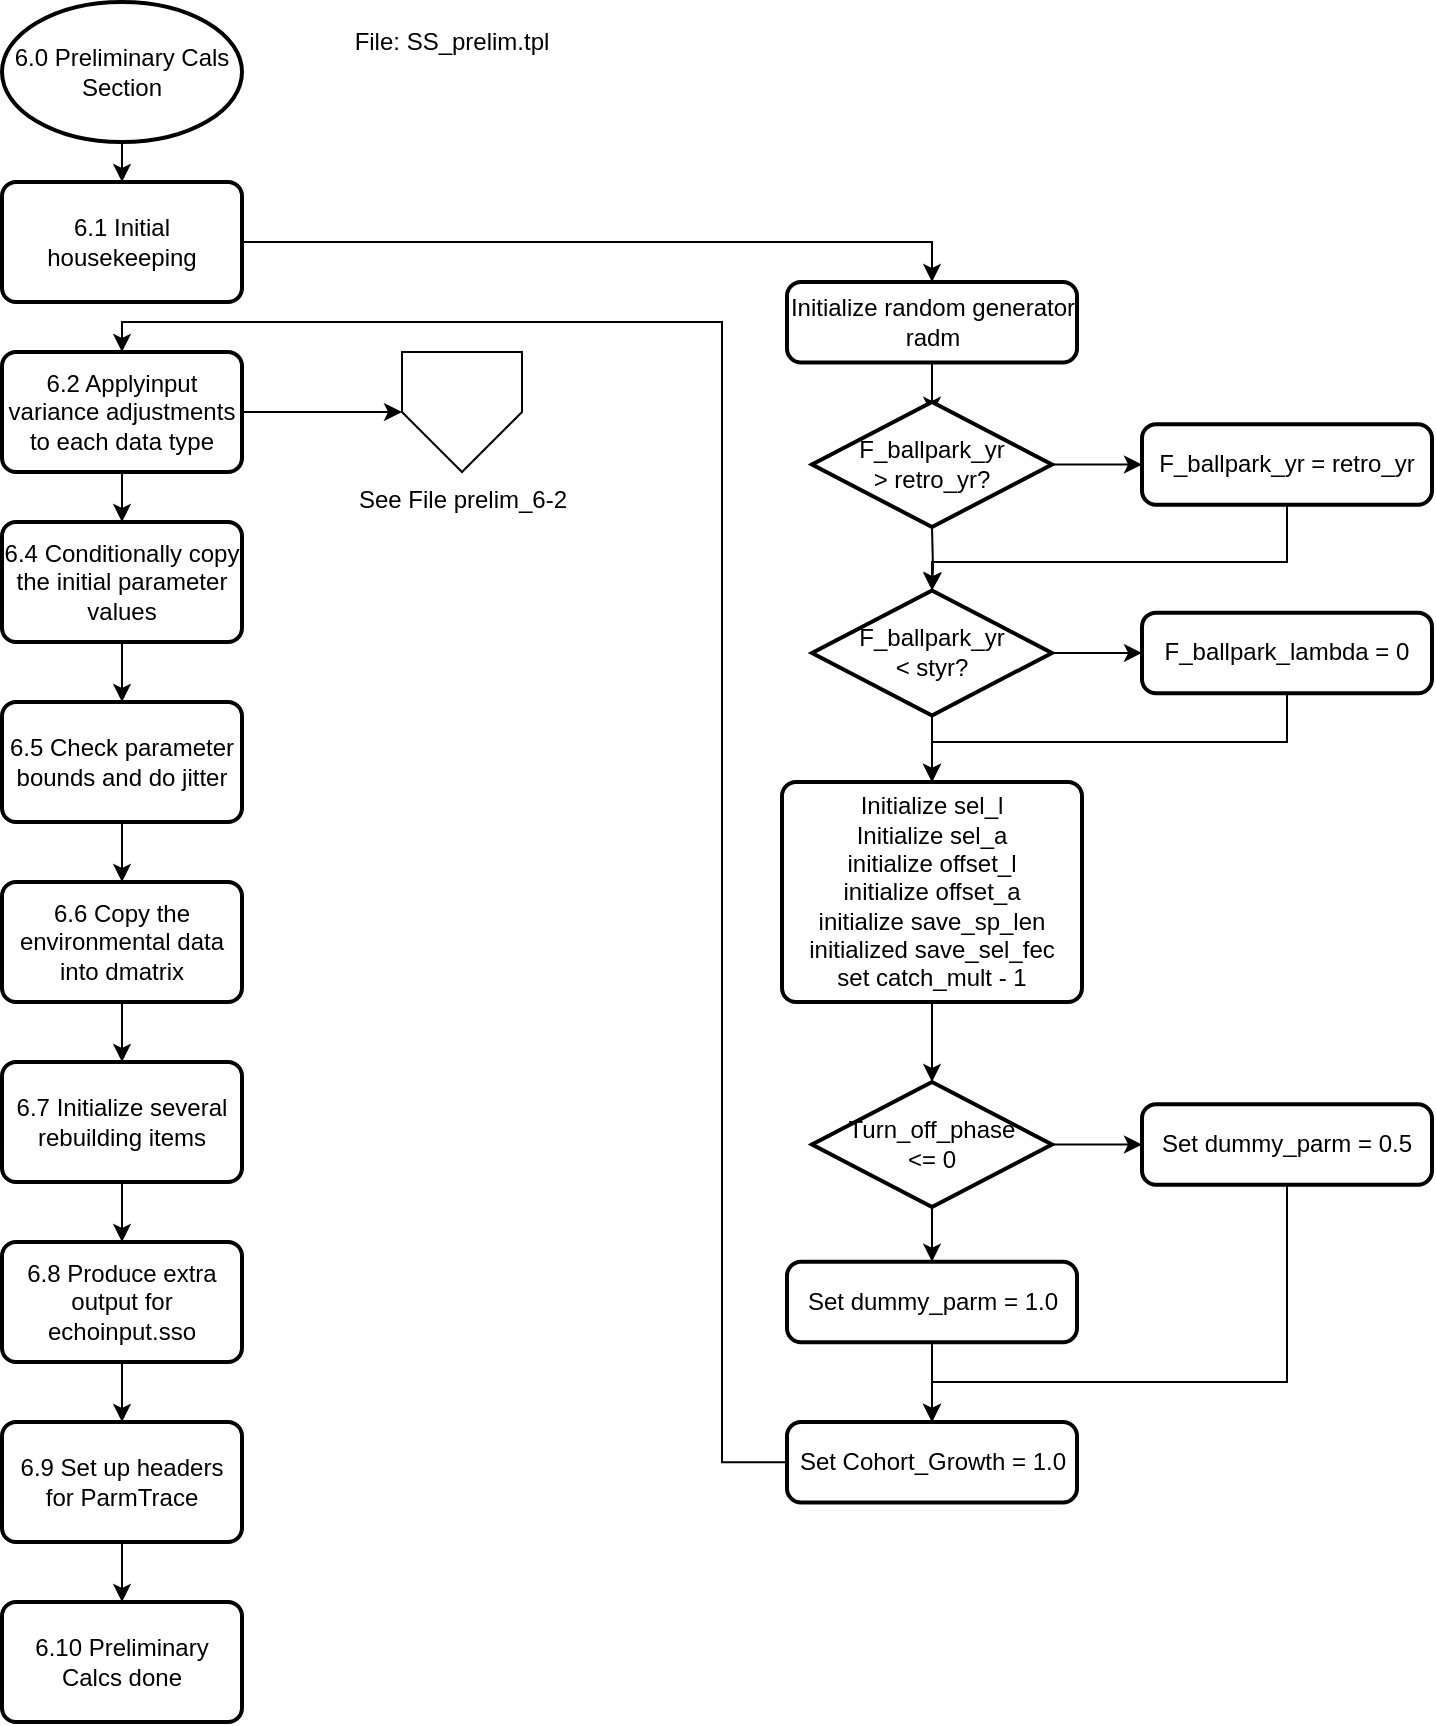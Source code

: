 <mxfile version="13.9.9" type="device"><diagram id="QIWCyruMZ_F5Vte4pLTj" name="Page-1"><mxGraphModel dx="1086" dy="666" grid="1" gridSize="10" guides="1" tooltips="1" connect="1" arrows="1" fold="1" page="1" pageScale="1" pageWidth="850" pageHeight="1100" math="0" shadow="0"><root><mxCell id="0"/><mxCell id="1" parent="0"/><mxCell id="bSxlJlI8j-9xhlXNGuxe-2" value="" style="edgeStyle=orthogonalEdgeStyle;rounded=0;orthogonalLoop=1;jettySize=auto;html=1;" parent="1" source="bSxlJlI8j-9xhlXNGuxe-3" target="bSxlJlI8j-9xhlXNGuxe-4" edge="1"><mxGeometry relative="1" as="geometry"/></mxCell><mxCell id="bSxlJlI8j-9xhlXNGuxe-3" value="&lt;span&gt;6.0 Preliminary Cals Section&lt;/span&gt;" style="strokeWidth=2;html=1;shape=mxgraph.flowchart.start_1;whiteSpace=wrap;" parent="1" vertex="1"><mxGeometry x="70" y="50" width="120" height="70" as="geometry"/></mxCell><mxCell id="bSxlJlI8j-9xhlXNGuxe-43" style="edgeStyle=orthogonalEdgeStyle;rounded=0;orthogonalLoop=1;jettySize=auto;html=1;" parent="1" source="bSxlJlI8j-9xhlXNGuxe-4" target="bSxlJlI8j-9xhlXNGuxe-21" edge="1"><mxGeometry relative="1" as="geometry"><Array as="points"><mxPoint x="535" y="170"/></Array></mxGeometry></mxCell><mxCell id="bSxlJlI8j-9xhlXNGuxe-4" value="&lt;span&gt;6.1 Initial housekeeping&lt;/span&gt;" style="rounded=1;whiteSpace=wrap;html=1;absoluteArcSize=1;arcSize=14;strokeWidth=2;" parent="1" vertex="1"><mxGeometry x="70" y="140" width="120" height="60" as="geometry"/></mxCell><mxCell id="bSxlJlI8j-9xhlXNGuxe-13" style="edgeStyle=orthogonalEdgeStyle;rounded=0;orthogonalLoop=1;jettySize=auto;html=1;" parent="1" source="bSxlJlI8j-9xhlXNGuxe-5" target="bSxlJlI8j-9xhlXNGuxe-6" edge="1"><mxGeometry relative="1" as="geometry"/></mxCell><mxCell id="bSxlJlI8j-9xhlXNGuxe-46" style="edgeStyle=orthogonalEdgeStyle;rounded=0;orthogonalLoop=1;jettySize=auto;html=1;" parent="1" source="bSxlJlI8j-9xhlXNGuxe-5" target="bSxlJlI8j-9xhlXNGuxe-45" edge="1"><mxGeometry relative="1" as="geometry"/></mxCell><mxCell id="bSxlJlI8j-9xhlXNGuxe-5" value="6.2 Applyinput variance adjustments to each data type" style="rounded=1;whiteSpace=wrap;html=1;absoluteArcSize=1;arcSize=14;strokeWidth=2;" parent="1" vertex="1"><mxGeometry x="70" y="225" width="120" height="60" as="geometry"/></mxCell><mxCell id="bSxlJlI8j-9xhlXNGuxe-14" style="edgeStyle=orthogonalEdgeStyle;rounded=0;orthogonalLoop=1;jettySize=auto;html=1;entryX=0.5;entryY=0;entryDx=0;entryDy=0;" parent="1" source="bSxlJlI8j-9xhlXNGuxe-6" target="bSxlJlI8j-9xhlXNGuxe-7" edge="1"><mxGeometry relative="1" as="geometry"/></mxCell><mxCell id="bSxlJlI8j-9xhlXNGuxe-6" value="6.4 Conditionally copy the initial parameter values" style="rounded=1;whiteSpace=wrap;html=1;absoluteArcSize=1;arcSize=14;strokeWidth=2;" parent="1" vertex="1"><mxGeometry x="70" y="310" width="120" height="60" as="geometry"/></mxCell><mxCell id="bSxlJlI8j-9xhlXNGuxe-15" style="edgeStyle=orthogonalEdgeStyle;rounded=0;orthogonalLoop=1;jettySize=auto;html=1;" parent="1" source="bSxlJlI8j-9xhlXNGuxe-7" target="bSxlJlI8j-9xhlXNGuxe-8" edge="1"><mxGeometry relative="1" as="geometry"/></mxCell><mxCell id="bSxlJlI8j-9xhlXNGuxe-7" value="6.5 Check parameter bounds and do jitter" style="rounded=1;whiteSpace=wrap;html=1;absoluteArcSize=1;arcSize=14;strokeWidth=2;" parent="1" vertex="1"><mxGeometry x="70" y="400" width="120" height="60" as="geometry"/></mxCell><mxCell id="bSxlJlI8j-9xhlXNGuxe-16" style="edgeStyle=orthogonalEdgeStyle;rounded=0;orthogonalLoop=1;jettySize=auto;html=1;" parent="1" source="bSxlJlI8j-9xhlXNGuxe-8" target="bSxlJlI8j-9xhlXNGuxe-9" edge="1"><mxGeometry relative="1" as="geometry"/></mxCell><mxCell id="bSxlJlI8j-9xhlXNGuxe-8" value="6.6 Copy the environmental data into dmatrix" style="rounded=1;whiteSpace=wrap;html=1;absoluteArcSize=1;arcSize=14;strokeWidth=2;" parent="1" vertex="1"><mxGeometry x="70" y="490" width="120" height="60" as="geometry"/></mxCell><mxCell id="bSxlJlI8j-9xhlXNGuxe-17" style="edgeStyle=orthogonalEdgeStyle;rounded=0;orthogonalLoop=1;jettySize=auto;html=1;" parent="1" source="bSxlJlI8j-9xhlXNGuxe-9" target="bSxlJlI8j-9xhlXNGuxe-10" edge="1"><mxGeometry relative="1" as="geometry"/></mxCell><mxCell id="bSxlJlI8j-9xhlXNGuxe-9" value="6.7 Initialize several rebuilding items" style="rounded=1;whiteSpace=wrap;html=1;absoluteArcSize=1;arcSize=14;strokeWidth=2;" parent="1" vertex="1"><mxGeometry x="70" y="580" width="120" height="60" as="geometry"/></mxCell><mxCell id="bSxlJlI8j-9xhlXNGuxe-18" style="edgeStyle=orthogonalEdgeStyle;rounded=0;orthogonalLoop=1;jettySize=auto;html=1;" parent="1" source="bSxlJlI8j-9xhlXNGuxe-10" target="bSxlJlI8j-9xhlXNGuxe-11" edge="1"><mxGeometry relative="1" as="geometry"/></mxCell><mxCell id="bSxlJlI8j-9xhlXNGuxe-10" value="6.8 Produce extra output for echoinput.sso" style="rounded=1;whiteSpace=wrap;html=1;absoluteArcSize=1;arcSize=14;strokeWidth=2;" parent="1" vertex="1"><mxGeometry x="70" y="670" width="120" height="60" as="geometry"/></mxCell><mxCell id="bSxlJlI8j-9xhlXNGuxe-19" style="edgeStyle=orthogonalEdgeStyle;rounded=0;orthogonalLoop=1;jettySize=auto;html=1;" parent="1" source="bSxlJlI8j-9xhlXNGuxe-11" target="bSxlJlI8j-9xhlXNGuxe-12" edge="1"><mxGeometry relative="1" as="geometry"/></mxCell><mxCell id="bSxlJlI8j-9xhlXNGuxe-11" value="6.9 Set up headers for ParmTrace" style="rounded=1;whiteSpace=wrap;html=1;absoluteArcSize=1;arcSize=14;strokeWidth=2;" parent="1" vertex="1"><mxGeometry x="70" y="760" width="120" height="60" as="geometry"/></mxCell><mxCell id="bSxlJlI8j-9xhlXNGuxe-12" value="6.10 Preliminary Calcs done" style="rounded=1;whiteSpace=wrap;html=1;absoluteArcSize=1;arcSize=14;strokeWidth=2;" parent="1" vertex="1"><mxGeometry x="70" y="850" width="120" height="60" as="geometry"/></mxCell><mxCell id="bSxlJlI8j-9xhlXNGuxe-20" style="edgeStyle=orthogonalEdgeStyle;rounded=0;orthogonalLoop=1;jettySize=auto;html=1;entryX=0.5;entryY=0;entryDx=0;entryDy=0;" parent="1" source="bSxlJlI8j-9xhlXNGuxe-21" edge="1"><mxGeometry relative="1" as="geometry"><mxPoint x="535" y="256.41" as="targetPoint"/></mxGeometry></mxCell><mxCell id="bSxlJlI8j-9xhlXNGuxe-21" value="Initialize random generator radm" style="rounded=1;whiteSpace=wrap;html=1;absoluteArcSize=1;arcSize=14;strokeWidth=2;" parent="1" vertex="1"><mxGeometry x="462.5" y="190.0" width="145" height="40.27" as="geometry"/></mxCell><mxCell id="bSxlJlI8j-9xhlXNGuxe-22" style="edgeStyle=orthogonalEdgeStyle;rounded=0;orthogonalLoop=1;jettySize=auto;html=1;" parent="1" target="bSxlJlI8j-9xhlXNGuxe-24" edge="1"><mxGeometry relative="1" as="geometry"><mxPoint x="535" y="312.19" as="sourcePoint"/></mxGeometry></mxCell><mxCell id="bSxlJlI8j-9xhlXNGuxe-30" style="edgeStyle=orthogonalEdgeStyle;rounded=0;orthogonalLoop=1;jettySize=auto;html=1;" parent="1" source="bSxlJlI8j-9xhlXNGuxe-24" target="bSxlJlI8j-9xhlXNGuxe-28" edge="1"><mxGeometry relative="1" as="geometry"/></mxCell><mxCell id="bSxlJlI8j-9xhlXNGuxe-33" style="edgeStyle=orthogonalEdgeStyle;rounded=0;orthogonalLoop=1;jettySize=auto;html=1;" parent="1" source="bSxlJlI8j-9xhlXNGuxe-24" target="bSxlJlI8j-9xhlXNGuxe-25" edge="1"><mxGeometry relative="1" as="geometry"/></mxCell><mxCell id="bSxlJlI8j-9xhlXNGuxe-24" value="F_ballpark_yr &lt;br&gt;&amp;lt; styr?" style="strokeWidth=2;html=1;shape=mxgraph.flowchart.decision;whiteSpace=wrap;" parent="1" vertex="1"><mxGeometry x="475" y="344.2" width="120" height="62.5" as="geometry"/></mxCell><mxCell id="bSxlJlI8j-9xhlXNGuxe-34" style="edgeStyle=orthogonalEdgeStyle;rounded=0;orthogonalLoop=1;jettySize=auto;html=1;" parent="1" source="bSxlJlI8j-9xhlXNGuxe-25" target="bSxlJlI8j-9xhlXNGuxe-32" edge="1"><mxGeometry relative="1" as="geometry"/></mxCell><mxCell id="bSxlJlI8j-9xhlXNGuxe-25" value="Initialize sel_l&lt;br&gt;Initialize sel_a&lt;br&gt;initialize offset_l&lt;br&gt;initialize offset_a&lt;br&gt;initialize save_sp_len&lt;br&gt;initialized save_sel_fec&lt;br&gt;set catch_mult - 1" style="rounded=1;whiteSpace=wrap;html=1;absoluteArcSize=1;arcSize=14;strokeWidth=2;" parent="1" vertex="1"><mxGeometry x="460" y="440" width="150" height="110" as="geometry"/></mxCell><mxCell id="bSxlJlI8j-9xhlXNGuxe-29" style="edgeStyle=orthogonalEdgeStyle;rounded=0;orthogonalLoop=1;jettySize=auto;html=1;" parent="1" source="bSxlJlI8j-9xhlXNGuxe-26" target="bSxlJlI8j-9xhlXNGuxe-27" edge="1"><mxGeometry relative="1" as="geometry"/></mxCell><mxCell id="bSxlJlI8j-9xhlXNGuxe-26" value="F_ballpark_yr &lt;br&gt;&amp;gt; retro_yr?" style="strokeWidth=2;html=1;shape=mxgraph.flowchart.decision;whiteSpace=wrap;" parent="1" vertex="1"><mxGeometry x="475" y="250" width="120" height="62.5" as="geometry"/></mxCell><mxCell id="bSxlJlI8j-9xhlXNGuxe-31" style="edgeStyle=orthogonalEdgeStyle;rounded=0;orthogonalLoop=1;jettySize=auto;html=1;entryX=0.5;entryY=0;entryDx=0;entryDy=0;entryPerimeter=0;" parent="1" source="bSxlJlI8j-9xhlXNGuxe-27" target="bSxlJlI8j-9xhlXNGuxe-24" edge="1"><mxGeometry relative="1" as="geometry"><Array as="points"><mxPoint x="713" y="330"/><mxPoint x="535" y="330"/></Array></mxGeometry></mxCell><mxCell id="bSxlJlI8j-9xhlXNGuxe-27" value="F_ballpark_yr = retro_yr" style="rounded=1;whiteSpace=wrap;html=1;absoluteArcSize=1;arcSize=14;strokeWidth=2;" parent="1" vertex="1"><mxGeometry x="640" y="261.12" width="145" height="40.27" as="geometry"/></mxCell><mxCell id="bSxlJlI8j-9xhlXNGuxe-35" style="edgeStyle=orthogonalEdgeStyle;rounded=0;orthogonalLoop=1;jettySize=auto;html=1;" parent="1" source="bSxlJlI8j-9xhlXNGuxe-28" target="bSxlJlI8j-9xhlXNGuxe-25" edge="1"><mxGeometry relative="1" as="geometry"><Array as="points"><mxPoint x="713" y="420"/><mxPoint x="535" y="420"/></Array></mxGeometry></mxCell><mxCell id="bSxlJlI8j-9xhlXNGuxe-28" value="F_ballpark_lambda = 0" style="rounded=1;whiteSpace=wrap;html=1;absoluteArcSize=1;arcSize=14;strokeWidth=2;" parent="1" vertex="1"><mxGeometry x="640" y="355.32" width="145" height="40.27" as="geometry"/></mxCell><mxCell id="bSxlJlI8j-9xhlXNGuxe-37" style="edgeStyle=orthogonalEdgeStyle;rounded=0;orthogonalLoop=1;jettySize=auto;html=1;" parent="1" source="bSxlJlI8j-9xhlXNGuxe-32" target="bSxlJlI8j-9xhlXNGuxe-36" edge="1"><mxGeometry relative="1" as="geometry"/></mxCell><mxCell id="bSxlJlI8j-9xhlXNGuxe-39" style="edgeStyle=orthogonalEdgeStyle;rounded=0;orthogonalLoop=1;jettySize=auto;html=1;entryX=0.5;entryY=0;entryDx=0;entryDy=0;" parent="1" source="bSxlJlI8j-9xhlXNGuxe-32" target="bSxlJlI8j-9xhlXNGuxe-38" edge="1"><mxGeometry relative="1" as="geometry"/></mxCell><mxCell id="bSxlJlI8j-9xhlXNGuxe-32" value="Turn_off_phase&lt;br&gt;&amp;lt;= 0" style="strokeWidth=2;html=1;shape=mxgraph.flowchart.decision;whiteSpace=wrap;" parent="1" vertex="1"><mxGeometry x="475" y="590" width="120" height="62.5" as="geometry"/></mxCell><mxCell id="bSxlJlI8j-9xhlXNGuxe-42" style="edgeStyle=orthogonalEdgeStyle;rounded=0;orthogonalLoop=1;jettySize=auto;html=1;" parent="1" source="bSxlJlI8j-9xhlXNGuxe-36" target="bSxlJlI8j-9xhlXNGuxe-40" edge="1"><mxGeometry relative="1" as="geometry"><Array as="points"><mxPoint x="713" y="740"/><mxPoint x="535" y="740"/></Array></mxGeometry></mxCell><mxCell id="bSxlJlI8j-9xhlXNGuxe-36" value="Set&amp;nbsp;dummy_parm = 0.5" style="rounded=1;whiteSpace=wrap;html=1;absoluteArcSize=1;arcSize=14;strokeWidth=2;" parent="1" vertex="1"><mxGeometry x="640" y="601.12" width="145" height="40.27" as="geometry"/></mxCell><mxCell id="bSxlJlI8j-9xhlXNGuxe-41" style="edgeStyle=orthogonalEdgeStyle;rounded=0;orthogonalLoop=1;jettySize=auto;html=1;" parent="1" source="bSxlJlI8j-9xhlXNGuxe-38" target="bSxlJlI8j-9xhlXNGuxe-40" edge="1"><mxGeometry relative="1" as="geometry"/></mxCell><mxCell id="bSxlJlI8j-9xhlXNGuxe-38" value="Set dummy_parm = 1.0" style="rounded=1;whiteSpace=wrap;html=1;absoluteArcSize=1;arcSize=14;strokeWidth=2;" parent="1" vertex="1"><mxGeometry x="462.5" y="679.87" width="145" height="40.27" as="geometry"/></mxCell><mxCell id="bSxlJlI8j-9xhlXNGuxe-44" style="edgeStyle=orthogonalEdgeStyle;rounded=0;orthogonalLoop=1;jettySize=auto;html=1;" parent="1" source="bSxlJlI8j-9xhlXNGuxe-40" target="bSxlJlI8j-9xhlXNGuxe-5" edge="1"><mxGeometry relative="1" as="geometry"><mxPoint x="390" y="410" as="targetPoint"/><Array as="points"><mxPoint x="430" y="780"/><mxPoint x="430" y="210"/><mxPoint x="130" y="210"/></Array></mxGeometry></mxCell><mxCell id="bSxlJlI8j-9xhlXNGuxe-40" value="Set&amp;nbsp;Cohort_Growth = 1.0" style="rounded=1;whiteSpace=wrap;html=1;absoluteArcSize=1;arcSize=14;strokeWidth=2;" parent="1" vertex="1"><mxGeometry x="462.5" y="760.0" width="145" height="40.27" as="geometry"/></mxCell><mxCell id="bSxlJlI8j-9xhlXNGuxe-45" value="See File prelim_6-2" style="verticalLabelPosition=bottom;verticalAlign=top;html=1;shape=offPageConnector;rounded=0;size=0.5;" parent="1" vertex="1"><mxGeometry x="270" y="225" width="60" height="60" as="geometry"/></mxCell><mxCell id="i3Sz4ihlXYzRZ6S4Y56M-1" value="File: SS_prelim.tpl&lt;br&gt;" style="text;html=1;strokeColor=none;fillColor=none;align=center;verticalAlign=middle;whiteSpace=wrap;rounded=0;" vertex="1" parent="1"><mxGeometry x="210" y="50" width="170" height="40" as="geometry"/></mxCell></root></mxGraphModel></diagram></mxfile>